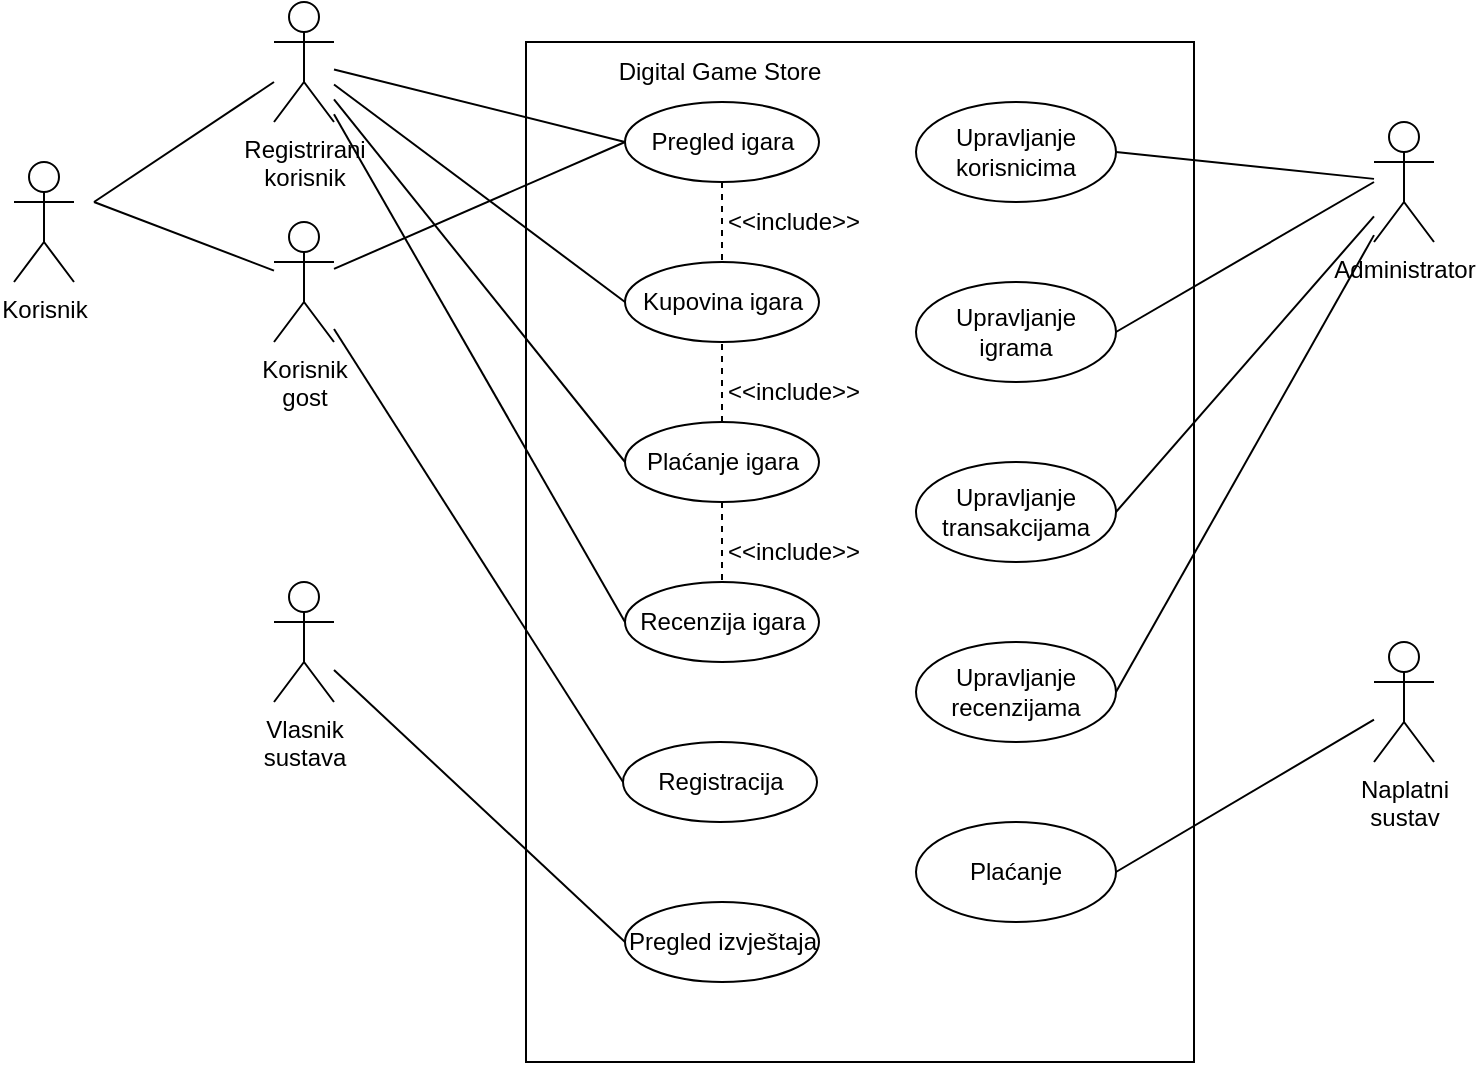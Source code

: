 <mxfile version="21.3.8" type="device">
  <diagram name="Page-1" id="vouiujqwLbQ1SjZ8EXrM">
    <mxGraphModel dx="1050" dy="585" grid="1" gridSize="10" guides="1" tooltips="1" connect="1" arrows="1" fold="1" page="1" pageScale="1" pageWidth="827" pageHeight="1169" math="0" shadow="0">
      <root>
        <mxCell id="0" />
        <mxCell id="1" parent="0" />
        <mxCell id="zjAAmlXx1aQwciowHxv7-1" value="" style="rounded=0;whiteSpace=wrap;html=1;" parent="1" vertex="1">
          <mxGeometry x="316" y="80" width="334" height="510" as="geometry" />
        </mxCell>
        <mxCell id="zjAAmlXx1aQwciowHxv7-2" value="Korisnik" style="shape=umlActor;verticalLabelPosition=bottom;verticalAlign=top;html=1;outlineConnect=0;" parent="1" vertex="1">
          <mxGeometry x="60" y="140" width="30" height="60" as="geometry" />
        </mxCell>
        <mxCell id="zjAAmlXx1aQwciowHxv7-6" value="Naplatni&lt;br&gt;sustav" style="shape=umlActor;verticalLabelPosition=bottom;verticalAlign=top;html=1;outlineConnect=0;" parent="1" vertex="1">
          <mxGeometry x="740" y="380" width="30" height="60" as="geometry" />
        </mxCell>
        <mxCell id="zjAAmlXx1aQwciowHxv7-8" value="Registrirani&lt;br&gt;korisnik&lt;br&gt;" style="shape=umlActor;verticalLabelPosition=bottom;verticalAlign=top;html=1;outlineConnect=0;" parent="1" vertex="1">
          <mxGeometry x="190" y="60" width="30" height="60" as="geometry" />
        </mxCell>
        <mxCell id="zjAAmlXx1aQwciowHxv7-10" value="Korisnik&lt;br&gt;gost" style="shape=umlActor;verticalLabelPosition=bottom;verticalAlign=top;html=1;outlineConnect=0;" parent="1" vertex="1">
          <mxGeometry x="190" y="170" width="30" height="60" as="geometry" />
        </mxCell>
        <mxCell id="zjAAmlXx1aQwciowHxv7-16" value="" style="endArrow=none;html=1;rounded=0;" parent="1" target="zjAAmlXx1aQwciowHxv7-8" edge="1">
          <mxGeometry width="50" height="50" relative="1" as="geometry">
            <mxPoint x="100" y="160" as="sourcePoint" />
            <mxPoint x="500" y="220" as="targetPoint" />
          </mxGeometry>
        </mxCell>
        <mxCell id="zjAAmlXx1aQwciowHxv7-20" value="" style="endArrow=none;html=1;rounded=0;" parent="1" target="zjAAmlXx1aQwciowHxv7-10" edge="1">
          <mxGeometry width="50" height="50" relative="1" as="geometry">
            <mxPoint x="100" y="160" as="sourcePoint" />
            <mxPoint x="500" y="220" as="targetPoint" />
          </mxGeometry>
        </mxCell>
        <mxCell id="zjAAmlXx1aQwciowHxv7-21" value="Digital Game Store" style="text;html=1;strokeColor=none;fillColor=none;align=center;verticalAlign=middle;whiteSpace=wrap;rounded=0;" parent="1" vertex="1">
          <mxGeometry x="316" y="80" width="194" height="30" as="geometry" />
        </mxCell>
        <mxCell id="zjAAmlXx1aQwciowHxv7-22" value="Pregled igara" style="ellipse;whiteSpace=wrap;html=1;" parent="1" vertex="1">
          <mxGeometry x="365.5" y="110" width="97" height="40" as="geometry" />
        </mxCell>
        <mxCell id="zjAAmlXx1aQwciowHxv7-24" value="Kupovina igara" style="ellipse;whiteSpace=wrap;html=1;" parent="1" vertex="1">
          <mxGeometry x="365.5" y="190" width="97" height="40" as="geometry" />
        </mxCell>
        <mxCell id="zjAAmlXx1aQwciowHxv7-25" value="Plaćanje igara" style="ellipse;whiteSpace=wrap;html=1;" parent="1" vertex="1">
          <mxGeometry x="365.5" y="270" width="97" height="40" as="geometry" />
        </mxCell>
        <mxCell id="zjAAmlXx1aQwciowHxv7-27" value="Recenzija igara" style="ellipse;whiteSpace=wrap;html=1;" parent="1" vertex="1">
          <mxGeometry x="365.5" y="350" width="97" height="40" as="geometry" />
        </mxCell>
        <mxCell id="zjAAmlXx1aQwciowHxv7-29" value="Registracija" style="ellipse;whiteSpace=wrap;html=1;" parent="1" vertex="1">
          <mxGeometry x="364.5" y="430" width="97" height="40" as="geometry" />
        </mxCell>
        <mxCell id="zjAAmlXx1aQwciowHxv7-30" value="" style="endArrow=none;html=1;rounded=0;entryX=0;entryY=0.5;entryDx=0;entryDy=0;" parent="1" source="zjAAmlXx1aQwciowHxv7-8" target="zjAAmlXx1aQwciowHxv7-22" edge="1">
          <mxGeometry width="50" height="50" relative="1" as="geometry">
            <mxPoint x="450" y="270" as="sourcePoint" />
            <mxPoint x="500" y="220" as="targetPoint" />
          </mxGeometry>
        </mxCell>
        <mxCell id="zjAAmlXx1aQwciowHxv7-31" value="" style="endArrow=none;dashed=1;html=1;rounded=0;exitX=0.5;exitY=1;exitDx=0;exitDy=0;entryX=0.5;entryY=0;entryDx=0;entryDy=0;" parent="1" source="zjAAmlXx1aQwciowHxv7-22" target="zjAAmlXx1aQwciowHxv7-24" edge="1">
          <mxGeometry width="50" height="50" relative="1" as="geometry">
            <mxPoint x="450" y="270" as="sourcePoint" />
            <mxPoint x="500" y="220" as="targetPoint" />
          </mxGeometry>
        </mxCell>
        <mxCell id="zjAAmlXx1aQwciowHxv7-32" value="" style="endArrow=none;dashed=1;html=1;rounded=0;exitX=0.5;exitY=0;exitDx=0;exitDy=0;entryX=0.5;entryY=1;entryDx=0;entryDy=0;" parent="1" source="zjAAmlXx1aQwciowHxv7-25" target="zjAAmlXx1aQwciowHxv7-24" edge="1">
          <mxGeometry width="50" height="50" relative="1" as="geometry">
            <mxPoint x="450" y="270" as="sourcePoint" />
            <mxPoint x="500" y="220" as="targetPoint" />
          </mxGeometry>
        </mxCell>
        <mxCell id="zjAAmlXx1aQwciowHxv7-33" value="" style="endArrow=none;dashed=1;html=1;rounded=0;entryX=0.5;entryY=0;entryDx=0;entryDy=0;exitX=0.5;exitY=1;exitDx=0;exitDy=0;" parent="1" source="zjAAmlXx1aQwciowHxv7-25" target="zjAAmlXx1aQwciowHxv7-27" edge="1">
          <mxGeometry width="50" height="50" relative="1" as="geometry">
            <mxPoint x="450" y="270" as="sourcePoint" />
            <mxPoint x="500" y="220" as="targetPoint" />
          </mxGeometry>
        </mxCell>
        <mxCell id="zjAAmlXx1aQwciowHxv7-38" value="" style="endArrow=none;html=1;rounded=0;entryX=0;entryY=0.5;entryDx=0;entryDy=0;" parent="1" source="zjAAmlXx1aQwciowHxv7-10" target="zjAAmlXx1aQwciowHxv7-29" edge="1">
          <mxGeometry width="50" height="50" relative="1" as="geometry">
            <mxPoint x="450" y="270" as="sourcePoint" />
            <mxPoint x="500" y="220" as="targetPoint" />
          </mxGeometry>
        </mxCell>
        <mxCell id="zjAAmlXx1aQwciowHxv7-39" value="" style="endArrow=none;html=1;rounded=0;entryX=0;entryY=0.5;entryDx=0;entryDy=0;" parent="1" source="zjAAmlXx1aQwciowHxv7-10" target="zjAAmlXx1aQwciowHxv7-22" edge="1">
          <mxGeometry width="50" height="50" relative="1" as="geometry">
            <mxPoint x="450" y="270" as="sourcePoint" />
            <mxPoint x="500" y="220" as="targetPoint" />
          </mxGeometry>
        </mxCell>
        <mxCell id="zjAAmlXx1aQwciowHxv7-40" value="" style="endArrow=none;html=1;rounded=0;entryX=0;entryY=0.5;entryDx=0;entryDy=0;" parent="1" source="zjAAmlXx1aQwciowHxv7-8" target="zjAAmlXx1aQwciowHxv7-24" edge="1">
          <mxGeometry width="50" height="50" relative="1" as="geometry">
            <mxPoint x="450" y="270" as="sourcePoint" />
            <mxPoint x="500" y="220" as="targetPoint" />
          </mxGeometry>
        </mxCell>
        <mxCell id="zjAAmlXx1aQwciowHxv7-42" value="" style="endArrow=none;html=1;rounded=0;entryX=0;entryY=0.5;entryDx=0;entryDy=0;" parent="1" source="zjAAmlXx1aQwciowHxv7-8" target="zjAAmlXx1aQwciowHxv7-27" edge="1">
          <mxGeometry width="50" height="50" relative="1" as="geometry">
            <mxPoint x="450" y="270" as="sourcePoint" />
            <mxPoint x="500" y="220" as="targetPoint" />
          </mxGeometry>
        </mxCell>
        <mxCell id="zjAAmlXx1aQwciowHxv7-43" value="" style="endArrow=none;html=1;rounded=0;entryX=0;entryY=0.5;entryDx=0;entryDy=0;" parent="1" source="zjAAmlXx1aQwciowHxv7-8" target="zjAAmlXx1aQwciowHxv7-25" edge="1">
          <mxGeometry width="50" height="50" relative="1" as="geometry">
            <mxPoint x="450" y="270" as="sourcePoint" />
            <mxPoint x="500" y="220" as="targetPoint" />
          </mxGeometry>
        </mxCell>
        <mxCell id="hYGxKiZRIIIqzRKWmvlg-1" value="Vlasnik &lt;br&gt;sustava" style="shape=umlActor;verticalLabelPosition=bottom;verticalAlign=top;html=1;outlineConnect=0;" parent="1" vertex="1">
          <mxGeometry x="190" y="350" width="30" height="60" as="geometry" />
        </mxCell>
        <mxCell id="LTtKVHfF0FS0LN7TDdQf-2" value="&amp;lt;&amp;lt;include&amp;gt;&amp;gt;" style="text;html=1;strokeColor=none;fillColor=none;align=center;verticalAlign=middle;whiteSpace=wrap;rounded=0;" vertex="1" parent="1">
          <mxGeometry x="420" y="155" width="60" height="30" as="geometry" />
        </mxCell>
        <mxCell id="LTtKVHfF0FS0LN7TDdQf-3" value="&amp;lt;&amp;lt;include&amp;gt;&amp;gt;" style="text;html=1;strokeColor=none;fillColor=none;align=center;verticalAlign=middle;whiteSpace=wrap;rounded=0;" vertex="1" parent="1">
          <mxGeometry x="420" y="240" width="60" height="30" as="geometry" />
        </mxCell>
        <mxCell id="LTtKVHfF0FS0LN7TDdQf-4" value="&amp;lt;&amp;lt;include&amp;gt;&amp;gt;" style="text;html=1;strokeColor=none;fillColor=none;align=center;verticalAlign=middle;whiteSpace=wrap;rounded=0;" vertex="1" parent="1">
          <mxGeometry x="420" y="320" width="60" height="30" as="geometry" />
        </mxCell>
        <mxCell id="LTtKVHfF0FS0LN7TDdQf-5" value="Pregled izvještaja" style="ellipse;whiteSpace=wrap;html=1;" vertex="1" parent="1">
          <mxGeometry x="365.5" y="510" width="97" height="40" as="geometry" />
        </mxCell>
        <mxCell id="LTtKVHfF0FS0LN7TDdQf-6" value="" style="endArrow=none;html=1;rounded=0;entryX=0;entryY=0.5;entryDx=0;entryDy=0;" edge="1" parent="1" source="hYGxKiZRIIIqzRKWmvlg-1" target="LTtKVHfF0FS0LN7TDdQf-5">
          <mxGeometry width="50" height="50" relative="1" as="geometry">
            <mxPoint x="390" y="330" as="sourcePoint" />
            <mxPoint x="440" y="280" as="targetPoint" />
          </mxGeometry>
        </mxCell>
        <mxCell id="LTtKVHfF0FS0LN7TDdQf-7" value="Upravljanje&lt;br&gt;korisnicima" style="ellipse;whiteSpace=wrap;html=1;" vertex="1" parent="1">
          <mxGeometry x="511" y="110" width="100" height="50" as="geometry" />
        </mxCell>
        <mxCell id="LTtKVHfF0FS0LN7TDdQf-8" value="Upravljanje&lt;br&gt;igrama" style="ellipse;whiteSpace=wrap;html=1;" vertex="1" parent="1">
          <mxGeometry x="511" y="200" width="100" height="50" as="geometry" />
        </mxCell>
        <mxCell id="LTtKVHfF0FS0LN7TDdQf-9" value="Upravljanje&lt;br&gt;transakcijama" style="ellipse;whiteSpace=wrap;html=1;" vertex="1" parent="1">
          <mxGeometry x="511" y="290" width="100" height="50" as="geometry" />
        </mxCell>
        <mxCell id="LTtKVHfF0FS0LN7TDdQf-10" value="Upravljanje&lt;br&gt;recenzijama" style="ellipse;whiteSpace=wrap;html=1;" vertex="1" parent="1">
          <mxGeometry x="511" y="380" width="100" height="50" as="geometry" />
        </mxCell>
        <mxCell id="LTtKVHfF0FS0LN7TDdQf-12" value="Plaćanje" style="ellipse;whiteSpace=wrap;html=1;" vertex="1" parent="1">
          <mxGeometry x="511" y="470" width="100" height="50" as="geometry" />
        </mxCell>
        <mxCell id="LTtKVHfF0FS0LN7TDdQf-14" value="" style="endArrow=none;html=1;rounded=0;entryX=1;entryY=0.5;entryDx=0;entryDy=0;" edge="1" parent="1" source="zjAAmlXx1aQwciowHxv7-6" target="LTtKVHfF0FS0LN7TDdQf-12">
          <mxGeometry width="50" height="50" relative="1" as="geometry">
            <mxPoint x="390" y="330" as="sourcePoint" />
            <mxPoint x="440" y="280" as="targetPoint" />
          </mxGeometry>
        </mxCell>
        <mxCell id="LTtKVHfF0FS0LN7TDdQf-15" value="" style="endArrow=none;html=1;rounded=0;exitX=1;exitY=0.5;exitDx=0;exitDy=0;" edge="1" parent="1" source="LTtKVHfF0FS0LN7TDdQf-7" target="zjAAmlXx1aQwciowHxv7-4">
          <mxGeometry width="50" height="50" relative="1" as="geometry">
            <mxPoint x="390" y="330" as="sourcePoint" />
            <mxPoint x="440" y="280" as="targetPoint" />
          </mxGeometry>
        </mxCell>
        <mxCell id="LTtKVHfF0FS0LN7TDdQf-16" value="" style="endArrow=none;html=1;rounded=0;exitX=1;exitY=0.5;exitDx=0;exitDy=0;" edge="1" parent="1" source="LTtKVHfF0FS0LN7TDdQf-8">
          <mxGeometry width="50" height="50" relative="1" as="geometry">
            <mxPoint x="390" y="330" as="sourcePoint" />
            <mxPoint x="740" y="150" as="targetPoint" />
          </mxGeometry>
        </mxCell>
        <mxCell id="LTtKVHfF0FS0LN7TDdQf-17" value="" style="endArrow=none;html=1;rounded=0;exitX=1;exitY=0.5;exitDx=0;exitDy=0;" edge="1" parent="1" source="LTtKVHfF0FS0LN7TDdQf-9" target="zjAAmlXx1aQwciowHxv7-4">
          <mxGeometry width="50" height="50" relative="1" as="geometry">
            <mxPoint x="390" y="330" as="sourcePoint" />
            <mxPoint x="440" y="280" as="targetPoint" />
          </mxGeometry>
        </mxCell>
        <mxCell id="LTtKVHfF0FS0LN7TDdQf-18" value="" style="endArrow=none;html=1;rounded=0;exitX=1;exitY=0.5;exitDx=0;exitDy=0;" edge="1" parent="1" source="LTtKVHfF0FS0LN7TDdQf-10" target="zjAAmlXx1aQwciowHxv7-4">
          <mxGeometry width="50" height="50" relative="1" as="geometry">
            <mxPoint x="390" y="330" as="sourcePoint" />
            <mxPoint x="440" y="280" as="targetPoint" />
          </mxGeometry>
        </mxCell>
        <mxCell id="zjAAmlXx1aQwciowHxv7-4" value="Administrator" style="shape=umlActor;verticalLabelPosition=bottom;verticalAlign=top;html=1;outlineConnect=0;" parent="1" vertex="1">
          <mxGeometry x="740" y="120" width="30" height="60" as="geometry" />
        </mxCell>
      </root>
    </mxGraphModel>
  </diagram>
</mxfile>
